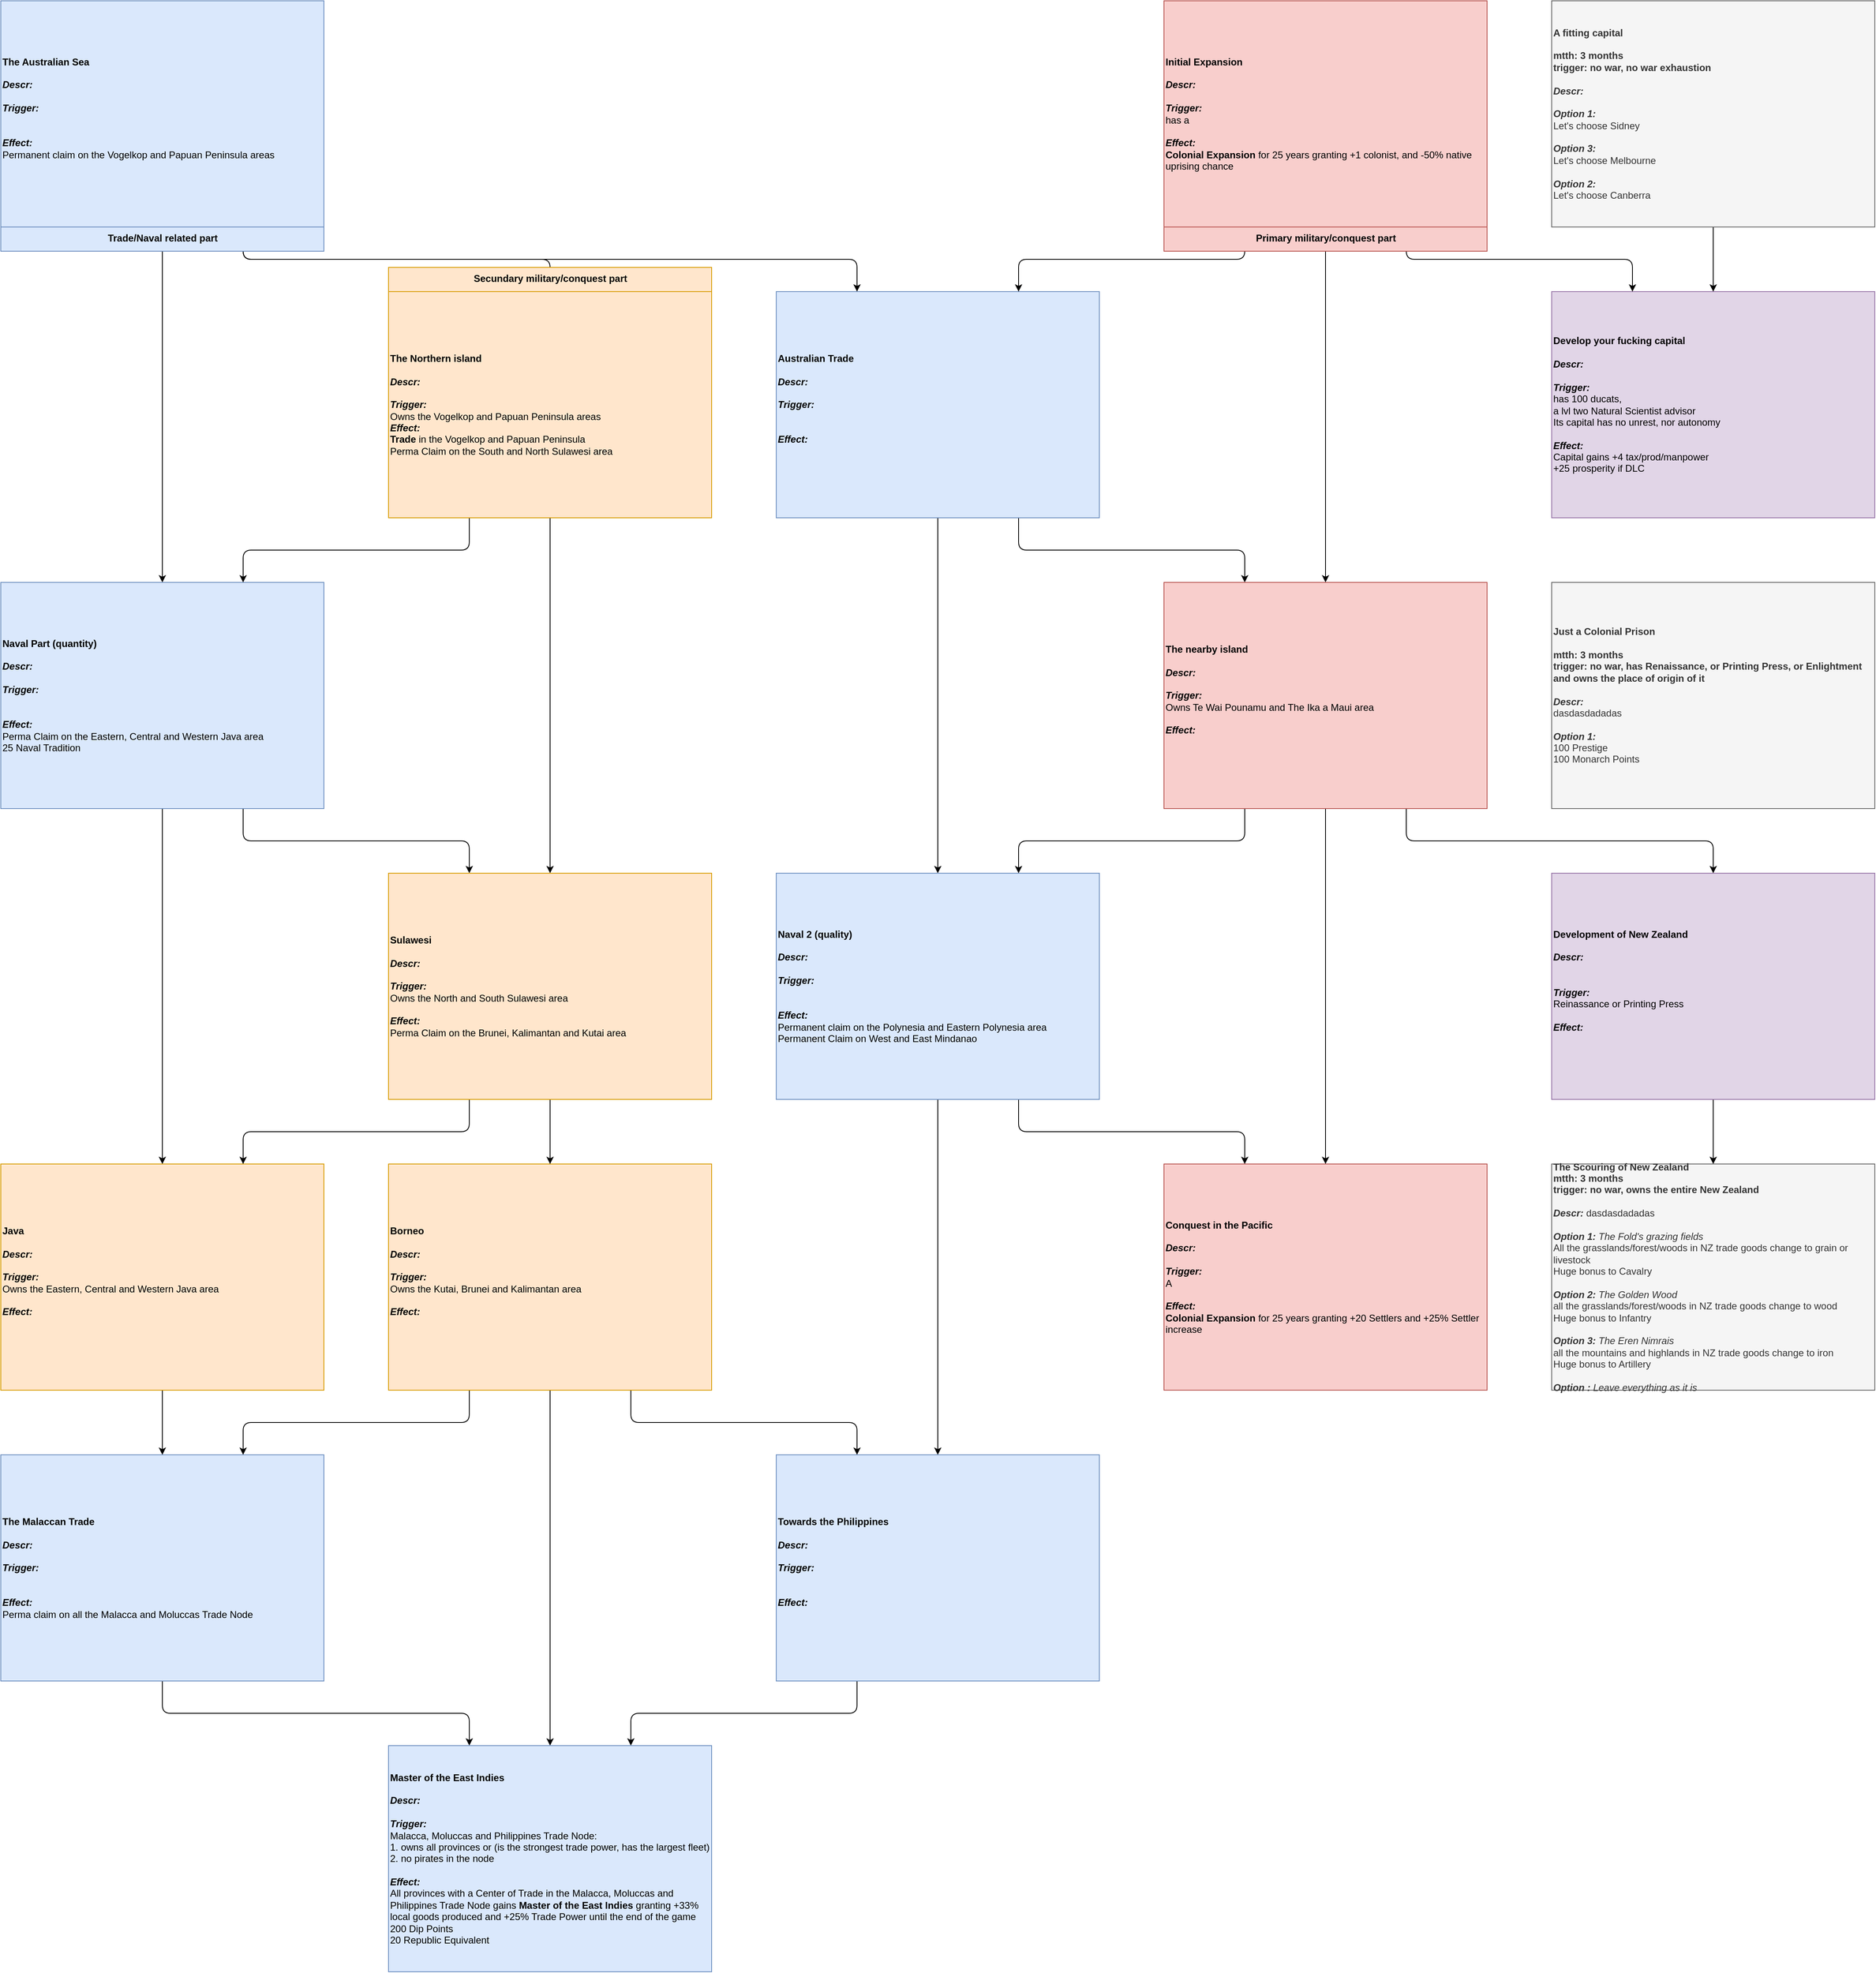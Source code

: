 <mxfile version="12.9.13" type="device"><diagram id="kzSDAJDjx9IFy4JvHGh8" name="Missions"><mxGraphModel dx="918" dy="956" grid="1" gridSize="10" guides="1" tooltips="1" connect="1" arrows="1" fold="1" page="1" pageScale="1" pageWidth="827" pageHeight="1169" math="0" shadow="0"><root><mxCell id="0"/><mxCell id="1" parent="0"/><mxCell id="Hifq5IkfQWLHuLUF-LU--10" value="&lt;div style=&quot;font-size: 12px&quot; align=&quot;left&quot;&gt;&lt;b&gt;Just a Colonial Prison&lt;/b&gt;&lt;/div&gt;&lt;div style=&quot;font-size: 12px&quot; align=&quot;left&quot;&gt;&lt;b&gt;&lt;br&gt;&lt;/b&gt;&lt;/div&gt;&lt;div style=&quot;font-size: 12px&quot; align=&quot;left&quot;&gt;&lt;div align=&quot;left&quot;&gt;&lt;b&gt;mtth: 3 months&lt;/b&gt;&lt;/div&gt;&lt;div align=&quot;left&quot;&gt;&lt;b&gt;trigger: no war, has Renaissance, or Printing Press, or Enlightment and owns the place of origin of it&lt;/b&gt;&lt;/div&gt;&lt;div align=&quot;left&quot;&gt;&lt;b&gt;&lt;br&gt;&lt;/b&gt;&lt;/div&gt;&lt;/div&gt;&lt;div style=&quot;font-size: 12px&quot; align=&quot;left&quot;&gt;&lt;b&gt;&lt;i&gt;Descr:&lt;/i&gt;&lt;/b&gt;&lt;/div&gt;&lt;div style=&quot;font-size: 12px&quot; align=&quot;left&quot;&gt;dasdasdadadas&lt;/div&gt;&lt;div style=&quot;font-size: 12px&quot; align=&quot;left&quot;&gt;&lt;br&gt;&lt;/div&gt;&lt;div style=&quot;font-size: 12px&quot; align=&quot;left&quot;&gt;&lt;b&gt;&lt;i&gt;Option 1:&lt;/i&gt;&lt;/b&gt;&lt;/div&gt;&lt;div style=&quot;font-size: 12px&quot; align=&quot;left&quot;&gt;100 Prestige&lt;/div&gt;&lt;div style=&quot;font-size: 12px&quot; align=&quot;left&quot;&gt;100 Monarch Points&lt;/div&gt;" style="rounded=0;whiteSpace=wrap;html=1;align=left;fontSize=12;fillColor=#f5f5f5;strokeColor=#666666;fontColor=#333333;" parent="1" vertex="1"><mxGeometry x="1920" y="720" width="400" height="280" as="geometry"/></mxCell><mxCell id="7qB0Jm-xOEijIZ-KUO2H-31" value="" style="edgeStyle=orthogonalEdgeStyle;rounded=1;orthogonalLoop=1;jettySize=auto;html=1;" parent="1" source="DmgnqgOjDcWuOeu8B90y-36" target="7qB0Jm-xOEijIZ-KUO2H-30" edge="1"><mxGeometry relative="1" as="geometry"/></mxCell><mxCell id="DmgnqgOjDcWuOeu8B90y-36" value="&lt;div style=&quot;font-size: 12px&quot; align=&quot;left&quot;&gt;&lt;b&gt;Development of New Zealand&lt;/b&gt;&lt;/div&gt;&lt;div style=&quot;font-size: 12px&quot; align=&quot;left&quot;&gt;&lt;br&gt;&lt;/div&gt;&lt;div style=&quot;font-size: 12px&quot; align=&quot;left&quot;&gt;&lt;b&gt;&lt;i&gt;Descr:&lt;/i&gt;&lt;/b&gt;&lt;/div&gt;&lt;div style=&quot;font-size: 12px&quot; align=&quot;left&quot;&gt;&lt;br&gt;&lt;/div&gt;&lt;div style=&quot;font-size: 12px&quot; align=&quot;left&quot;&gt;&lt;br&gt;&lt;/div&gt;&lt;div style=&quot;font-size: 12px&quot; align=&quot;left&quot;&gt;&lt;b&gt;&lt;i&gt;Trigger:&lt;/i&gt;&lt;/b&gt;&lt;/div&gt;&lt;div style=&quot;font-size: 12px&quot; align=&quot;left&quot;&gt;Reinassance or Printing Press&lt;/div&gt;&lt;div style=&quot;font-size: 12px&quot; align=&quot;left&quot;&gt;&lt;br&gt;&lt;/div&gt;&lt;div style=&quot;font-size: 12px&quot; align=&quot;left&quot;&gt;&lt;b&gt;&lt;i&gt;Effect:&lt;/i&gt;&lt;/b&gt;&lt;/div&gt;&lt;div style=&quot;font-size: 12px&quot; align=&quot;left&quot;&gt;&lt;br&gt;&lt;/div&gt;" style="rounded=0;whiteSpace=wrap;html=1;align=left;fontSize=12;fillColor=#e1d5e7;strokeColor=#9673a6;" parent="1" vertex="1"><mxGeometry x="1920" y="1080" width="400" height="280" as="geometry"/></mxCell><mxCell id="7qB0Jm-xOEijIZ-KUO2H-30" value="&lt;div style=&quot;font-size: 12px&quot; align=&quot;left&quot;&gt;&lt;b&gt;The Scouring of New Zealand&lt;/b&gt;&lt;/div&gt;&lt;div style=&quot;font-size: 12px&quot; align=&quot;left&quot;&gt;&lt;div align=&quot;left&quot;&gt;&lt;b&gt;mtth: 3 months&lt;/b&gt;&lt;br&gt;&lt;/div&gt;&lt;div align=&quot;left&quot;&gt;&lt;b&gt;trigger: no war, owns the entire New Zealand&lt;/b&gt;&lt;/div&gt;&lt;/div&gt;&lt;div style=&quot;font-size: 12px&quot; align=&quot;left&quot;&gt;&lt;br&gt;&lt;/div&gt;&lt;div style=&quot;font-size: 12px&quot; align=&quot;left&quot;&gt;&lt;b style=&quot;font-style: italic&quot;&gt;Descr:&lt;/b&gt;&amp;nbsp;&lt;span&gt;dasdasdadadas&lt;/span&gt;&lt;/div&gt;&lt;div style=&quot;font-size: 12px&quot; align=&quot;left&quot;&gt;&lt;br&gt;&lt;/div&gt;&lt;div style=&quot;font-size: 12px&quot; align=&quot;left&quot;&gt;&lt;i&gt;&lt;b&gt;Option 1: &lt;/b&gt;The Fold's grazing fields&lt;/i&gt;&lt;/div&gt;&lt;div style=&quot;font-size: 12px&quot; align=&quot;left&quot;&gt;All the grasslands/forest/woods in NZ trade goods change to grain or livestock&lt;/div&gt;&lt;div style=&quot;font-size: 12px&quot; align=&quot;left&quot;&gt;Huge bonus to Cavalry&lt;/div&gt;&lt;div style=&quot;font-size: 12px&quot; align=&quot;left&quot;&gt;&lt;br&gt;&lt;/div&gt;&lt;i&gt;&lt;b&gt;Option 2:&lt;/b&gt;&amp;nbsp;The Golden Wood&lt;/i&gt;&lt;div style=&quot;font-size: 12px&quot; align=&quot;left&quot;&gt;&lt;span&gt;all the grasslands/forest/woods in NZ&amp;nbsp;&lt;/span&gt;&lt;span&gt;trade goods&lt;/span&gt;&lt;span&gt;&amp;nbsp;&lt;/span&gt;&lt;span&gt;change to wood&lt;/span&gt;&lt;br&gt;&lt;/div&gt;&lt;div style=&quot;font-size: 12px&quot; align=&quot;left&quot;&gt;Huge bonus to Infantry&lt;span&gt;&lt;br&gt;&lt;/span&gt;&lt;/div&gt;&lt;div style=&quot;font-size: 12px&quot; align=&quot;left&quot;&gt;&lt;span&gt;&lt;br&gt;&lt;/span&gt;&lt;/div&gt;&lt;div style=&quot;font-size: 12px&quot; align=&quot;left&quot;&gt;&lt;span&gt;&lt;i&gt;&lt;b&gt;Option 3:&lt;/b&gt;&amp;nbsp;The Eren Nimrais&lt;/i&gt;&lt;/span&gt;&lt;/div&gt;&lt;div style=&quot;font-size: 12px&quot; align=&quot;left&quot;&gt;&lt;span&gt;all the mountains and highlands in NZ trade goods change to iron&lt;/span&gt;&lt;/div&gt;&lt;div style=&quot;font-size: 12px&quot; align=&quot;left&quot;&gt;&lt;span&gt;Huge bonus to Artillery&lt;/span&gt;&lt;/div&gt;&lt;div style=&quot;font-size: 12px&quot; align=&quot;left&quot;&gt;&lt;br&gt;&lt;/div&gt;&lt;div style=&quot;font-size: 12px&quot; align=&quot;left&quot;&gt;&lt;i&gt;&lt;b&gt;Option :&lt;/b&gt;&amp;nbsp;Leave everything as it is&lt;/i&gt;&lt;/div&gt;" style="rounded=0;whiteSpace=wrap;html=1;align=left;fontSize=12;fillColor=#f5f5f5;strokeColor=#666666;fontColor=#333333;" parent="1" vertex="1"><mxGeometry x="1920" y="1440" width="400" height="280" as="geometry"/></mxCell><mxCell id="Hifq5IkfQWLHuLUF-LU--17" value="&lt;div style=&quot;font-size: 12px&quot; align=&quot;left&quot;&gt;&lt;b&gt;Develop your fucking capital&amp;nbsp;&lt;/b&gt;&lt;/div&gt;&lt;div style=&quot;font-size: 12px&quot; align=&quot;left&quot;&gt;&lt;b&gt;&lt;br&gt;&lt;/b&gt;&lt;/div&gt;&lt;div style=&quot;font-size: 12px&quot; align=&quot;left&quot;&gt;&lt;font style=&quot;font-size: 12px&quot;&gt;&lt;span style=&quot;font-size: 12px&quot;&gt;&lt;font style=&quot;font-size: 12px&quot;&gt;&lt;i style=&quot;font-size: 12px&quot;&gt;&lt;b style=&quot;font-size: 12px&quot;&gt;Descr:&lt;/b&gt;&lt;/i&gt;&lt;/font&gt;&lt;/span&gt;&lt;/font&gt;&lt;/div&gt;&lt;div style=&quot;font-size: 12px&quot; align=&quot;left&quot;&gt;&lt;div align=&quot;left&quot; style=&quot;font-size: 12px&quot;&gt;&lt;br&gt;&lt;/div&gt;&lt;/div&gt;&lt;div style=&quot;font-size: 12px&quot; align=&quot;left&quot;&gt;&lt;font style=&quot;font-size: 12px&quot;&gt;&lt;b style=&quot;font-size: 12px&quot;&gt;&lt;i style=&quot;font-size: 12px&quot;&gt;Trigger:&lt;/i&gt;&lt;/b&gt;&lt;/font&gt;&lt;/div&gt;&lt;div style=&quot;font-size: 12px&quot; align=&quot;left&quot;&gt;has 100 ducats,&lt;/div&gt;&lt;div style=&quot;font-size: 12px&quot; align=&quot;left&quot;&gt;a lvl two Natural Scientist advisor&amp;nbsp;&lt;/div&gt;&lt;div style=&quot;font-size: 12px&quot; align=&quot;left&quot;&gt;Its capital has no unrest, nor autonomy&lt;/div&gt;&lt;div style=&quot;font-size: 12px&quot; align=&quot;left&quot;&gt;&lt;br&gt;&lt;/div&gt;&lt;div style=&quot;font-size: 12px&quot; align=&quot;left&quot;&gt;&lt;font style=&quot;font-size: 12px&quot;&gt;&lt;font style=&quot;font-size: 12px&quot;&gt;&lt;b style=&quot;font-size: 12px&quot;&gt;&lt;i style=&quot;font-size: 12px&quot;&gt;Effect:&lt;/i&gt;&lt;/b&gt;&lt;/font&gt;&lt;/font&gt;&lt;/div&gt;&lt;div style=&quot;font-size: 12px&quot; align=&quot;left&quot;&gt;Capital gains +4 tax/prod/manpower&lt;/div&gt;&lt;div style=&quot;font-size: 12px&quot; align=&quot;left&quot;&gt;+25 prosperity if DLC&lt;/div&gt;" style="rounded=0;whiteSpace=wrap;html=1;align=left;fontSize=12;fillColor=#e1d5e7;strokeColor=#9673a6;" parent="1" vertex="1"><mxGeometry x="1920" y="360" width="400" height="280" as="geometry"/></mxCell><mxCell id="7qB0Jm-xOEijIZ-KUO2H-29" style="edgeStyle=orthogonalEdgeStyle;rounded=1;orthogonalLoop=1;jettySize=auto;html=1;exitX=0.5;exitY=1;exitDx=0;exitDy=0;" parent="1" source="7qB0Jm-xOEijIZ-KUO2H-27" target="Hifq5IkfQWLHuLUF-LU--17" edge="1"><mxGeometry relative="1" as="geometry"/></mxCell><mxCell id="7qB0Jm-xOEijIZ-KUO2H-27" value="&lt;div style=&quot;font-size: 12px&quot; align=&quot;left&quot;&gt;&lt;b&gt;A fitting capital&lt;/b&gt;&lt;/div&gt;&lt;div style=&quot;font-size: 12px&quot; align=&quot;left&quot;&gt;&lt;b&gt;&lt;br&gt;&lt;/b&gt;&lt;/div&gt;&lt;div style=&quot;font-size: 12px&quot; align=&quot;left&quot;&gt;&lt;b&gt;mtth: 3 months&lt;/b&gt;&lt;/div&gt;&lt;div style=&quot;font-size: 12px&quot; align=&quot;left&quot;&gt;&lt;b&gt;trigger: no war, no war exhaustion&lt;/b&gt;&lt;/div&gt;&lt;div style=&quot;font-size: 12px&quot; align=&quot;left&quot;&gt;&lt;b&gt;&lt;br&gt;&lt;/b&gt;&lt;/div&gt;&lt;div style=&quot;font-size: 12px&quot; align=&quot;left&quot;&gt;&lt;font style=&quot;font-size: 12px&quot;&gt;&lt;span style=&quot;font-size: 12px&quot;&gt;&lt;font style=&quot;font-size: 12px&quot;&gt;&lt;i style=&quot;font-size: 12px&quot;&gt;&lt;b style=&quot;font-size: 12px&quot;&gt;Descr:&lt;/b&gt;&lt;/i&gt;&lt;/font&gt;&lt;/span&gt;&lt;/font&gt;&lt;/div&gt;&lt;div style=&quot;font-size: 12px&quot; align=&quot;left&quot;&gt;&lt;div align=&quot;left&quot; style=&quot;font-size: 12px&quot;&gt;&lt;br&gt;&lt;/div&gt;&lt;/div&gt;&lt;div style=&quot;font-size: 12px&quot; align=&quot;left&quot;&gt;&lt;font style=&quot;font-size: 12px&quot;&gt;&lt;b style=&quot;font-size: 12px&quot;&gt;&lt;i style=&quot;font-size: 12px&quot;&gt;Option 1:&lt;/i&gt;&lt;/b&gt;&lt;/font&gt;&lt;/div&gt;&lt;div style=&quot;font-size: 12px&quot; align=&quot;left&quot;&gt;Let's choose Sidney&lt;br&gt;&lt;/div&gt;&lt;div style=&quot;font-size: 12px&quot; align=&quot;left&quot;&gt;&lt;br&gt;&lt;/div&gt;&lt;div style=&quot;font-size: 12px&quot; align=&quot;left&quot;&gt;&lt;b&gt;&lt;i&gt;Option 3:&lt;/i&gt;&lt;/b&gt;&lt;/div&gt;&lt;div style=&quot;font-size: 12px&quot; align=&quot;left&quot;&gt;Let's choose Melbourne&lt;/div&gt;&lt;div style=&quot;font-size: 12px&quot; align=&quot;left&quot;&gt;&lt;br&gt;&lt;/div&gt;&lt;div style=&quot;font-size: 12px&quot; align=&quot;left&quot;&gt;&lt;div align=&quot;left&quot;&gt;&lt;b&gt;&lt;i&gt;Option 2:&lt;/i&gt;&lt;/b&gt;&lt;/div&gt;&lt;div align=&quot;left&quot;&gt;&lt;span&gt;Let's choose Canberra&lt;/span&gt;&lt;/div&gt;&lt;/div&gt;" style="rounded=0;whiteSpace=wrap;html=1;align=left;fontSize=12;fillColor=#f5f5f5;strokeColor=#666666;fontColor=#333333;" parent="1" vertex="1"><mxGeometry x="1920" width="400" height="280" as="geometry"/></mxCell><mxCell id="DmgnqgOjDcWuOeu8B90y-5" style="edgeStyle=orthogonalEdgeStyle;rounded=1;orthogonalLoop=1;jettySize=auto;html=1;exitX=0.75;exitY=1;exitDx=0;exitDy=0;" parent="1" source="VS-WX2oO7uqrwknDHlsG-9" target="DmgnqgOjDcWuOeu8B90y-3" edge="1"><mxGeometry relative="1" as="geometry"/></mxCell><mxCell id="DmgnqgOjDcWuOeu8B90y-6" style="edgeStyle=orthogonalEdgeStyle;rounded=1;orthogonalLoop=1;jettySize=auto;html=1;exitX=0.75;exitY=1;exitDx=0;exitDy=0;entryX=0.25;entryY=0;entryDx=0;entryDy=0;" parent="1" source="VS-WX2oO7uqrwknDHlsG-9" target="DmgnqgOjDcWuOeu8B90y-1" edge="1"><mxGeometry relative="1" as="geometry"/></mxCell><mxCell id="7qB0Jm-xOEijIZ-KUO2H-5" value="" style="edgeStyle=orthogonalEdgeStyle;rounded=1;orthogonalLoop=1;jettySize=auto;html=1;" parent="1" source="VS-WX2oO7uqrwknDHlsG-9" target="DmgnqgOjDcWuOeu8B90y-10" edge="1"><mxGeometry relative="1" as="geometry"><mxPoint x="680" y="360" as="targetPoint"/></mxGeometry></mxCell><mxCell id="VS-WX2oO7uqrwknDHlsG-9" value="&lt;div style=&quot;font-size: 12px&quot;&gt;&lt;div&gt;&lt;b&gt;The Australian Sea&lt;/b&gt;&lt;/div&gt;&lt;div&gt;&lt;b&gt;&lt;br&gt;&lt;/b&gt;&lt;/div&gt;&lt;div&gt;&lt;b&gt;&lt;i&gt;Descr:&lt;/i&gt;&lt;/b&gt;&lt;/div&gt;&lt;div&gt;&lt;br&gt;&lt;/div&gt;&lt;div&gt;&lt;b&gt;&lt;i&gt;Trigger:&lt;/i&gt;&lt;/b&gt;&lt;/div&gt;&lt;div&gt;&lt;br&gt;&lt;/div&gt;&lt;div&gt;&lt;br&gt;&lt;/div&gt;&lt;div&gt;&lt;b&gt;&lt;i&gt;Effect:&lt;/i&gt;&lt;/b&gt;&lt;/div&gt;&lt;div&gt;Permanent claim on the Vogelkop and Papuan Peninsula areas&lt;br&gt;&lt;/div&gt;&lt;div&gt;&lt;br&gt;&lt;/div&gt;&lt;/div&gt;" style="rounded=0;whiteSpace=wrap;html=1;align=left;fontSize=12;fillColor=#dae8fc;strokeColor=#6c8ebf;" parent="1" vertex="1"><mxGeometry width="400" height="280" as="geometry"/></mxCell><mxCell id="DmgnqgOjDcWuOeu8B90y-17" style="edgeStyle=orthogonalEdgeStyle;rounded=1;orthogonalLoop=1;jettySize=auto;html=1;exitX=0.75;exitY=1;exitDx=0;exitDy=0;entryX=0.25;entryY=0;entryDx=0;entryDy=0;" parent="1" source="DmgnqgOjDcWuOeu8B90y-10" target="DmgnqgOjDcWuOeu8B90y-15" edge="1"><mxGeometry relative="1" as="geometry"/></mxCell><mxCell id="7qB0Jm-xOEijIZ-KUO2H-11" style="edgeStyle=orthogonalEdgeStyle;rounded=1;orthogonalLoop=1;jettySize=auto;html=1;exitX=0.5;exitY=1;exitDx=0;exitDy=0;" parent="1" source="DmgnqgOjDcWuOeu8B90y-10" target="DmgnqgOjDcWuOeu8B90y-26" edge="1"><mxGeometry relative="1" as="geometry"/></mxCell><mxCell id="DmgnqgOjDcWuOeu8B90y-10" value="&lt;div style=&quot;font-size: 12px&quot;&gt;&lt;div&gt;&lt;b&gt;Naval Part (quantity)&lt;/b&gt;&lt;/div&gt;&lt;div&gt;&lt;b&gt;&lt;br&gt;&lt;/b&gt;&lt;/div&gt;&lt;div&gt;&lt;b&gt;&lt;i&gt;Descr:&lt;/i&gt;&lt;/b&gt;&lt;/div&gt;&lt;div&gt;&lt;br&gt;&lt;/div&gt;&lt;div&gt;&lt;b&gt;&lt;i&gt;Trigger:&lt;/i&gt;&lt;/b&gt;&lt;/div&gt;&lt;div&gt;&lt;br&gt;&lt;/div&gt;&lt;div&gt;&lt;br&gt;&lt;/div&gt;&lt;div&gt;&lt;b&gt;&lt;i&gt;Effect:&lt;/i&gt;&lt;/b&gt;&lt;/div&gt;&lt;div&gt;Perma Claim on the Eastern, Central and Western Java area&lt;/div&gt;&lt;div&gt;25 Naval Tradition&lt;/div&gt;&lt;/div&gt;" style="rounded=0;whiteSpace=wrap;html=1;align=left;fontSize=12;fillColor=#dae8fc;strokeColor=#6c8ebf;" parent="1" vertex="1"><mxGeometry y="720" width="400" height="280" as="geometry"/></mxCell><mxCell id="DmgnqgOjDcWuOeu8B90y-44" style="edgeStyle=orthogonalEdgeStyle;rounded=1;orthogonalLoop=1;jettySize=auto;html=1;exitX=0.75;exitY=1;exitDx=0;exitDy=0;entryX=0.25;entryY=0;entryDx=0;entryDy=0;" parent="1" source="DmgnqgOjDcWuOeu8B90y-29" target="DmgnqgOjDcWuOeu8B90y-40" edge="1"><mxGeometry relative="1" as="geometry"/></mxCell><mxCell id="7qB0Jm-xOEijIZ-KUO2H-6" style="edgeStyle=orthogonalEdgeStyle;rounded=1;orthogonalLoop=1;jettySize=auto;html=1;exitX=0.5;exitY=1;exitDx=0;exitDy=0;" parent="1" source="DmgnqgOjDcWuOeu8B90y-26" target="DmgnqgOjDcWuOeu8B90y-45" edge="1"><mxGeometry relative="1" as="geometry"/></mxCell><mxCell id="DmgnqgOjDcWuOeu8B90y-26" value="&lt;div style=&quot;font-size: 12px&quot;&gt;&lt;div&gt;&lt;b&gt;Java&lt;/b&gt;&lt;/div&gt;&lt;div&gt;&lt;b&gt;&lt;br&gt;&lt;/b&gt;&lt;/div&gt;&lt;div&gt;&lt;b&gt;&lt;i&gt;Descr:&lt;/i&gt;&lt;/b&gt;&lt;/div&gt;&lt;div&gt;&lt;br&gt;&lt;/div&gt;&lt;div&gt;&lt;b&gt;&lt;i&gt;Trigger:&lt;/i&gt;&lt;/b&gt;&lt;/div&gt;&lt;div&gt;Owns the Eastern, Central and Western Java area&lt;/div&gt;&lt;div&gt;&lt;br&gt;&lt;/div&gt;&lt;div&gt;&lt;b&gt;&lt;i&gt;Effect:&lt;/i&gt;&lt;/b&gt;&lt;/div&gt;&lt;div&gt;&lt;br&gt;&lt;/div&gt;&lt;/div&gt;" style="rounded=0;whiteSpace=wrap;html=1;align=left;fontSize=12;fillColor=#ffe6cc;strokeColor=#d79b00;" parent="1" vertex="1"><mxGeometry y="1440" width="400" height="280" as="geometry"/></mxCell><mxCell id="7qB0Jm-xOEijIZ-KUO2H-7" style="edgeStyle=orthogonalEdgeStyle;rounded=1;orthogonalLoop=1;jettySize=auto;html=1;exitX=0.25;exitY=1;exitDx=0;exitDy=0;entryX=0.75;entryY=0;entryDx=0;entryDy=0;" parent="1" source="DmgnqgOjDcWuOeu8B90y-29" target="DmgnqgOjDcWuOeu8B90y-45" edge="1"><mxGeometry relative="1" as="geometry"/></mxCell><mxCell id="7qB0Jm-xOEijIZ-KUO2H-15" value="" style="edgeStyle=orthogonalEdgeStyle;rounded=1;orthogonalLoop=1;jettySize=auto;html=1;" parent="1" source="DmgnqgOjDcWuOeu8B90y-29" target="7qB0Jm-xOEijIZ-KUO2H-12" edge="1"><mxGeometry relative="1" as="geometry"><mxPoint x="680" y="1800" as="targetPoint"/></mxGeometry></mxCell><mxCell id="DmgnqgOjDcWuOeu8B90y-29" value="&lt;div style=&quot;font-size: 12px&quot;&gt;&lt;div&gt;&lt;b&gt;Borneo&lt;/b&gt;&lt;/div&gt;&lt;div&gt;&lt;b&gt;&lt;br&gt;&lt;/b&gt;&lt;/div&gt;&lt;div&gt;&lt;b&gt;&lt;i&gt;Descr:&lt;/i&gt;&lt;/b&gt;&lt;/div&gt;&lt;div&gt;&lt;br&gt;&lt;/div&gt;&lt;div&gt;&lt;b&gt;&lt;i&gt;Trigger:&lt;/i&gt;&lt;/b&gt;&lt;/div&gt;&lt;div&gt;Owns the Kutai, Brunei and Kalimantan area&lt;/div&gt;&lt;div&gt;&lt;br&gt;&lt;/div&gt;&lt;div&gt;&lt;b&gt;&lt;i&gt;Effect:&lt;/i&gt;&lt;/b&gt;&lt;/div&gt;&lt;div&gt;&lt;br&gt;&lt;/div&gt;&lt;/div&gt;" style="rounded=0;whiteSpace=wrap;html=1;align=left;fontSize=12;fillColor=#ffe6cc;strokeColor=#d79b00;" parent="1" vertex="1"><mxGeometry x="480" y="1440" width="400" height="280" as="geometry"/></mxCell><mxCell id="DmgnqgOjDcWuOeu8B90y-25" style="edgeStyle=orthogonalEdgeStyle;rounded=1;orthogonalLoop=1;jettySize=auto;html=1;exitX=0.75;exitY=1;exitDx=0;exitDy=0;entryX=0.25;entryY=0;entryDx=0;entryDy=0;" parent="1" source="DmgnqgOjDcWuOeu8B90y-1" target="DmgnqgOjDcWuOeu8B90y-23" edge="1"><mxGeometry relative="1" as="geometry"/></mxCell><mxCell id="DmgnqgOjDcWuOeu8B90y-32" value="" style="edgeStyle=orthogonalEdgeStyle;rounded=1;orthogonalLoop=1;jettySize=auto;html=1;" parent="1" source="DmgnqgOjDcWuOeu8B90y-1" target="DmgnqgOjDcWuOeu8B90y-31" edge="1"><mxGeometry relative="1" as="geometry"/></mxCell><mxCell id="DmgnqgOjDcWuOeu8B90y-1" value="&lt;div style=&quot;font-size: 12px&quot;&gt;&lt;div&gt;&lt;b&gt;Australian Trade&lt;/b&gt;&lt;/div&gt;&lt;div&gt;&lt;b&gt;&lt;br&gt;&lt;/b&gt;&lt;/div&gt;&lt;div&gt;&lt;b&gt;&lt;i&gt;Descr:&lt;/i&gt;&lt;/b&gt;&lt;/div&gt;&lt;div&gt;&lt;br&gt;&lt;/div&gt;&lt;div&gt;&lt;b&gt;&lt;i&gt;Trigger:&lt;/i&gt;&lt;/b&gt;&lt;/div&gt;&lt;div&gt;&lt;br&gt;&lt;/div&gt;&lt;div&gt;&lt;br&gt;&lt;/div&gt;&lt;div&gt;&lt;b&gt;&lt;i&gt;Effect:&lt;/i&gt;&lt;/b&gt;&lt;/div&gt;&lt;div&gt;&lt;br&gt;&lt;/div&gt;&lt;/div&gt;" style="rounded=0;whiteSpace=wrap;html=1;align=left;fontSize=12;fillColor=#dae8fc;strokeColor=#6c8ebf;" parent="1" vertex="1"><mxGeometry x="960" y="360" width="400" height="280" as="geometry"/></mxCell><mxCell id="DmgnqgOjDcWuOeu8B90y-55" style="edgeStyle=orthogonalEdgeStyle;rounded=1;orthogonalLoop=1;jettySize=auto;html=1;exitX=0.75;exitY=1;exitDx=0;exitDy=0;entryX=0.25;entryY=0;entryDx=0;entryDy=0;" parent="1" source="DmgnqgOjDcWuOeu8B90y-31" target="DmgnqgOjDcWuOeu8B90y-53" edge="1"><mxGeometry relative="1" as="geometry"/></mxCell><mxCell id="7qB0Jm-xOEijIZ-KUO2H-19" style="edgeStyle=orthogonalEdgeStyle;rounded=1;orthogonalLoop=1;jettySize=auto;html=1;exitX=0.5;exitY=1;exitDx=0;exitDy=0;" parent="1" source="DmgnqgOjDcWuOeu8B90y-31" target="DmgnqgOjDcWuOeu8B90y-40" edge="1"><mxGeometry relative="1" as="geometry"/></mxCell><mxCell id="DmgnqgOjDcWuOeu8B90y-31" value="&lt;div style=&quot;font-size: 12px&quot;&gt;&lt;div&gt;&lt;b&gt;Naval 2 (quality)&lt;/b&gt;&lt;/div&gt;&lt;div&gt;&lt;b&gt;&lt;br&gt;&lt;/b&gt;&lt;/div&gt;&lt;div&gt;&lt;b&gt;&lt;i&gt;Descr:&lt;/i&gt;&lt;/b&gt;&lt;/div&gt;&lt;div&gt;&lt;br&gt;&lt;/div&gt;&lt;div&gt;&lt;b&gt;&lt;i&gt;Trigger:&lt;/i&gt;&lt;/b&gt;&lt;/div&gt;&lt;div&gt;&lt;br&gt;&lt;/div&gt;&lt;div&gt;&lt;br&gt;&lt;/div&gt;&lt;div&gt;&lt;b&gt;&lt;i&gt;Effect:&lt;/i&gt;&lt;/b&gt;&lt;/div&gt;&lt;div&gt;Permanent claim on the Polynesia and Eastern Polynesia area&lt;/div&gt;&lt;div&gt;Permanent Claim on West and East Mindanao&lt;/div&gt;&lt;/div&gt;" style="rounded=0;whiteSpace=wrap;html=1;align=left;fontSize=12;fillColor=#dae8fc;strokeColor=#6c8ebf;" parent="1" vertex="1"><mxGeometry x="960" y="1080" width="400" height="280" as="geometry"/></mxCell><mxCell id="7qB0Jm-xOEijIZ-KUO2H-16" style="edgeStyle=orthogonalEdgeStyle;rounded=1;orthogonalLoop=1;jettySize=auto;html=1;exitX=0.25;exitY=1;exitDx=0;exitDy=0;entryX=0.75;entryY=0;entryDx=0;entryDy=0;" parent="1" source="DmgnqgOjDcWuOeu8B90y-40" target="7qB0Jm-xOEijIZ-KUO2H-12" edge="1"><mxGeometry relative="1" as="geometry"/></mxCell><mxCell id="DmgnqgOjDcWuOeu8B90y-40" value="&lt;div style=&quot;font-size: 12px&quot;&gt;&lt;div&gt;&lt;b&gt;Towards the Philippines&lt;/b&gt;&lt;/div&gt;&lt;div&gt;&lt;b&gt;&lt;br&gt;&lt;/b&gt;&lt;/div&gt;&lt;div&gt;&lt;b&gt;&lt;i&gt;Descr:&lt;/i&gt;&lt;/b&gt;&lt;/div&gt;&lt;div&gt;&lt;br&gt;&lt;/div&gt;&lt;div&gt;&lt;b&gt;&lt;i&gt;Trigger:&lt;/i&gt;&lt;/b&gt;&lt;/div&gt;&lt;div&gt;&lt;br&gt;&lt;/div&gt;&lt;div&gt;&lt;br&gt;&lt;/div&gt;&lt;div&gt;&lt;b&gt;&lt;i&gt;Effect:&lt;/i&gt;&lt;/b&gt;&lt;/div&gt;&lt;div&gt;&lt;br&gt;&lt;/div&gt;&lt;/div&gt;" style="rounded=0;whiteSpace=wrap;html=1;align=left;fontSize=12;fillColor=#dae8fc;strokeColor=#6c8ebf;" parent="1" vertex="1"><mxGeometry x="960" y="1800" width="400" height="280" as="geometry"/></mxCell><mxCell id="7qB0Jm-xOEijIZ-KUO2H-13" value="" style="edgeStyle=orthogonalEdgeStyle;rounded=1;orthogonalLoop=1;jettySize=auto;html=1;exitX=0.5;exitY=1;exitDx=0;exitDy=0;entryX=0.25;entryY=0;entryDx=0;entryDy=0;" parent="1" source="DmgnqgOjDcWuOeu8B90y-45" target="7qB0Jm-xOEijIZ-KUO2H-12" edge="1"><mxGeometry relative="1" as="geometry"/></mxCell><mxCell id="DmgnqgOjDcWuOeu8B90y-45" value="&lt;div style=&quot;font-size: 12px&quot;&gt;&lt;div&gt;&lt;b&gt;The Malaccan Trade&lt;/b&gt;&lt;/div&gt;&lt;div&gt;&lt;b&gt;&lt;br&gt;&lt;/b&gt;&lt;/div&gt;&lt;div&gt;&lt;b&gt;&lt;i&gt;Descr:&lt;/i&gt;&lt;/b&gt;&lt;/div&gt;&lt;div&gt;&lt;br&gt;&lt;/div&gt;&lt;div&gt;&lt;b&gt;&lt;i&gt;Trigger:&lt;/i&gt;&lt;/b&gt;&lt;/div&gt;&lt;div&gt;&lt;br&gt;&lt;/div&gt;&lt;div&gt;&lt;br&gt;&lt;/div&gt;&lt;div&gt;&lt;b&gt;&lt;i&gt;Effect:&lt;/i&gt;&lt;/b&gt;&lt;/div&gt;&lt;div&gt;Perma claim on all the Malacca and Moluccas Trade Node&lt;/div&gt;&lt;/div&gt;" style="rounded=0;whiteSpace=wrap;html=1;align=left;fontSize=12;fillColor=#dae8fc;strokeColor=#6c8ebf;" parent="1" vertex="1"><mxGeometry y="1800" width="400" height="280" as="geometry"/></mxCell><mxCell id="7qB0Jm-xOEijIZ-KUO2H-12" value="&lt;div style=&quot;font-size: 12px&quot;&gt;&lt;div&gt;&lt;b&gt;Master of the East Indies&lt;/b&gt;&lt;/div&gt;&lt;div&gt;&lt;b&gt;&lt;br&gt;&lt;/b&gt;&lt;/div&gt;&lt;div&gt;&lt;b&gt;&lt;i&gt;Descr:&lt;/i&gt;&lt;/b&gt;&lt;/div&gt;&lt;div&gt;&lt;br&gt;&lt;/div&gt;&lt;div&gt;&lt;b&gt;&lt;i&gt;Trigger:&lt;/i&gt;&lt;/b&gt;&lt;/div&gt;&lt;div&gt;Malacca, Moluccas and Philippines Trade Node:&lt;/div&gt;&lt;div&gt;1. owns all provinces or (is the strongest trade power, has the largest fleet)&lt;/div&gt;&lt;div&gt;2. no pirates in the node&lt;/div&gt;&lt;div&gt;&lt;div&gt;&lt;br&gt;&lt;/div&gt;&lt;/div&gt;&lt;div&gt;&lt;b&gt;&lt;i&gt;Effect:&lt;/i&gt;&lt;/b&gt;&lt;/div&gt;&lt;div&gt;All provinces with a Center of Trade in the Malacca, Moluccas and Philippines Trade Node gains &lt;b&gt;Master of the East Indies&lt;/b&gt;&amp;nbsp;granting +33% local goods produced and +25% Trade Power until the end of the game&lt;/div&gt;&lt;div&gt;200 Dip Points&lt;/div&gt;&lt;div&gt;20 Republic Equivalent&lt;/div&gt;&lt;/div&gt;" style="rounded=0;whiteSpace=wrap;html=1;align=left;fontSize=12;fillColor=#dae8fc;strokeColor=#6c8ebf;" parent="1" vertex="1"><mxGeometry x="480" y="2160" width="400" height="280" as="geometry"/></mxCell><mxCell id="w6SWjsJNd_PJqNKlExnE-12" value="" style="edgeStyle=orthogonalEdgeStyle;rounded=0;orthogonalLoop=1;jettySize=auto;html=1;" parent="1" edge="1"><mxGeometry relative="1" as="geometry"><mxPoint x="-1360" y="720.071" as="sourcePoint"/></mxGeometry></mxCell><mxCell id="w6SWjsJNd_PJqNKlExnE-16" value="" style="edgeStyle=orthogonalEdgeStyle;rounded=0;orthogonalLoop=1;jettySize=auto;html=1;" parent="1" edge="1"><mxGeometry relative="1" as="geometry"><mxPoint x="-1360" y="1120.071" as="sourcePoint"/></mxGeometry></mxCell><mxCell id="DmgnqgOjDcWuOeu8B90y-24" value="" style="edgeStyle=orthogonalEdgeStyle;rounded=1;orthogonalLoop=1;jettySize=auto;html=1;" parent="1" source="VS-WX2oO7uqrwknDHlsG-5" target="DmgnqgOjDcWuOeu8B90y-23" edge="1"><mxGeometry relative="1" as="geometry"/></mxCell><mxCell id="7qB0Jm-xOEijIZ-KUO2H-3" style="edgeStyle=orthogonalEdgeStyle;rounded=1;orthogonalLoop=1;jettySize=auto;html=1;exitX=0.25;exitY=1;exitDx=0;exitDy=0;entryX=0.75;entryY=0;entryDx=0;entryDy=0;" parent="1" source="VS-WX2oO7uqrwknDHlsG-5" target="DmgnqgOjDcWuOeu8B90y-1" edge="1"><mxGeometry relative="1" as="geometry"/></mxCell><mxCell id="y0Yw5qYxK-QlZqhDeqju-1" style="edgeStyle=orthogonalEdgeStyle;rounded=1;orthogonalLoop=1;jettySize=auto;html=1;exitX=0.75;exitY=1;exitDx=0;exitDy=0;entryX=0.25;entryY=0;entryDx=0;entryDy=0;" parent="1" source="VS-WX2oO7uqrwknDHlsG-5" target="Hifq5IkfQWLHuLUF-LU--17" edge="1"><mxGeometry relative="1" as="geometry"/></mxCell><mxCell id="VS-WX2oO7uqrwknDHlsG-5" value="&lt;div style=&quot;font-size: 12px&quot;&gt;&lt;div&gt;&lt;b&gt;Initial Expansion&lt;/b&gt;&lt;/div&gt;&lt;div&gt;&lt;b&gt;&lt;br&gt;&lt;/b&gt;&lt;/div&gt;&lt;div&gt;&lt;b&gt;&lt;i&gt;Descr:&lt;/i&gt;&lt;/b&gt;&lt;/div&gt;&lt;div&gt;&lt;br&gt;&lt;/div&gt;&lt;div&gt;&lt;b&gt;&lt;i&gt;Trigger:&lt;/i&gt;&lt;/b&gt;&lt;/div&gt;&lt;div&gt;has a&amp;nbsp;&lt;/div&gt;&lt;div&gt;&lt;br&gt;&lt;/div&gt;&lt;div&gt;&lt;b&gt;&lt;i&gt;Effect:&lt;/i&gt;&lt;/b&gt;&lt;/div&gt;&lt;div&gt;&lt;b&gt;Colonial Expansion&lt;/b&gt;&amp;nbsp;for 25 years granting +1 colonist, and -50% native uprising chance&lt;/div&gt;&lt;/div&gt;" style="rounded=0;whiteSpace=wrap;html=1;align=left;fontSize=12;fillColor=#f8cecc;strokeColor=#b85450;" parent="1" vertex="1"><mxGeometry x="1440" width="400" height="280" as="geometry"/></mxCell><mxCell id="DmgnqgOjDcWuOeu8B90y-38" style="edgeStyle=orthogonalEdgeStyle;rounded=1;orthogonalLoop=1;jettySize=auto;html=1;exitX=0.75;exitY=1;exitDx=0;exitDy=0;" parent="1" source="DmgnqgOjDcWuOeu8B90y-23" target="DmgnqgOjDcWuOeu8B90y-36" edge="1"><mxGeometry relative="1" as="geometry"/></mxCell><mxCell id="DmgnqgOjDcWuOeu8B90y-54" value="" style="edgeStyle=orthogonalEdgeStyle;rounded=1;orthogonalLoop=1;jettySize=auto;html=1;" parent="1" source="DmgnqgOjDcWuOeu8B90y-23" target="DmgnqgOjDcWuOeu8B90y-53" edge="1"><mxGeometry relative="1" as="geometry"/></mxCell><mxCell id="7qB0Jm-xOEijIZ-KUO2H-18" style="edgeStyle=orthogonalEdgeStyle;rounded=1;orthogonalLoop=1;jettySize=auto;html=1;exitX=0.25;exitY=1;exitDx=0;exitDy=0;entryX=0.75;entryY=0;entryDx=0;entryDy=0;" parent="1" source="DmgnqgOjDcWuOeu8B90y-23" target="DmgnqgOjDcWuOeu8B90y-31" edge="1"><mxGeometry relative="1" as="geometry"/></mxCell><mxCell id="DmgnqgOjDcWuOeu8B90y-23" value="&lt;div style=&quot;font-size: 12px&quot;&gt;&lt;div&gt;&lt;b&gt;The nearby island&lt;/b&gt;&lt;/div&gt;&lt;div&gt;&lt;b&gt;&lt;br&gt;&lt;/b&gt;&lt;/div&gt;&lt;div&gt;&lt;b&gt;&lt;i&gt;Descr:&lt;/i&gt;&lt;/b&gt;&lt;/div&gt;&lt;div&gt;&lt;br&gt;&lt;/div&gt;&lt;div&gt;&lt;b&gt;&lt;i&gt;Trigger:&lt;/i&gt;&lt;/b&gt;&lt;/div&gt;&lt;div&gt;Owns Te Wai Pounamu and The Ika a Maui area&lt;/div&gt;&lt;div&gt;&lt;br&gt;&lt;/div&gt;&lt;div&gt;&lt;b&gt;&lt;i&gt;Effect:&lt;/i&gt;&lt;/b&gt;&lt;/div&gt;&lt;div&gt;&lt;br&gt;&lt;/div&gt;&lt;/div&gt;" style="rounded=0;whiteSpace=wrap;html=1;align=left;fontSize=12;fillColor=#f8cecc;strokeColor=#b85450;" parent="1" vertex="1"><mxGeometry x="1440" y="720" width="400" height="280" as="geometry"/></mxCell><mxCell id="DmgnqgOjDcWuOeu8B90y-53" value="&lt;div style=&quot;font-size: 12px&quot;&gt;&lt;div&gt;&lt;b&gt;Conquest in the Pacific&lt;/b&gt;&lt;/div&gt;&lt;div&gt;&lt;b&gt;&lt;br&gt;&lt;/b&gt;&lt;/div&gt;&lt;div&gt;&lt;b&gt;&lt;i&gt;Descr:&lt;/i&gt;&lt;/b&gt;&lt;/div&gt;&lt;div&gt;&lt;br&gt;&lt;/div&gt;&lt;div&gt;&lt;b&gt;&lt;i&gt;Trigger:&lt;/i&gt;&lt;/b&gt;&lt;/div&gt;&lt;div&gt;A&lt;/div&gt;&lt;div&gt;&lt;br&gt;&lt;/div&gt;&lt;div&gt;&lt;b&gt;&lt;i&gt;Effect:&lt;/i&gt;&lt;/b&gt;&lt;/div&gt;&lt;div&gt;&lt;b&gt;Colonial Expansion&lt;/b&gt;&amp;nbsp;for 25 years granting +20 Settlers and +25% Settler increase&lt;/div&gt;&lt;/div&gt;" style="rounded=0;whiteSpace=wrap;html=1;align=left;fontSize=12;fillColor=#f8cecc;strokeColor=#b85450;" parent="1" vertex="1"><mxGeometry x="1440" y="1440" width="400" height="280" as="geometry"/></mxCell><mxCell id="yrQwM_ZOXLAgXuqmaFQ8-32" value="" style="edgeStyle=orthogonalEdgeStyle;orthogonalLoop=1;jettySize=auto;html=1;fontSize=12;rounded=0;" parent="1" edge="1"><mxGeometry relative="1" as="geometry"><mxPoint x="80" y="3520" as="sourcePoint"/></mxGeometry></mxCell><mxCell id="yrQwM_ZOXLAgXuqmaFQ8-34" value="" style="edgeStyle=orthogonalEdgeStyle;orthogonalLoop=1;jettySize=auto;html=1;fontSize=12;rounded=0;" parent="1" edge="1"><mxGeometry relative="1" as="geometry"><mxPoint x="-400" y="3520" as="sourcePoint"/></mxGeometry></mxCell><mxCell id="DmgnqgOjDcWuOeu8B90y-16" value="" style="edgeStyle=orthogonalEdgeStyle;rounded=1;orthogonalLoop=1;jettySize=auto;html=1;" parent="1" source="DmgnqgOjDcWuOeu8B90y-3" target="DmgnqgOjDcWuOeu8B90y-15" edge="1"><mxGeometry relative="1" as="geometry"/></mxCell><mxCell id="7qB0Jm-xOEijIZ-KUO2H-9" style="edgeStyle=orthogonalEdgeStyle;rounded=1;orthogonalLoop=1;jettySize=auto;html=1;exitX=0.25;exitY=1;exitDx=0;exitDy=0;entryX=0.75;entryY=0;entryDx=0;entryDy=0;" parent="1" source="DmgnqgOjDcWuOeu8B90y-3" target="DmgnqgOjDcWuOeu8B90y-10" edge="1"><mxGeometry relative="1" as="geometry"/></mxCell><mxCell id="DmgnqgOjDcWuOeu8B90y-3" value="&lt;div style=&quot;font-size: 12px&quot;&gt;&lt;b&gt;The Northern island&lt;/b&gt;&lt;/div&gt;&lt;div style=&quot;font-size: 12px&quot;&gt;&lt;b&gt;&lt;br&gt;&lt;/b&gt;&lt;/div&gt;&lt;div style=&quot;font-size: 12px&quot;&gt;&lt;font style=&quot;font-size: 12px&quot;&gt;&lt;b style=&quot;font-size: 12px&quot;&gt;&lt;i style=&quot;font-size: 12px&quot;&gt;Descr:&lt;/i&gt;&lt;/b&gt;&lt;/font&gt;&lt;/div&gt;&lt;div style=&quot;font-size: 12px&quot;&gt;&lt;br&gt;&lt;/div&gt;&lt;div style=&quot;font-size: 12px&quot;&gt;&lt;font style=&quot;font-size: 12px&quot;&gt;&lt;b style=&quot;font-size: 12px&quot;&gt;&lt;i style=&quot;font-size: 12px&quot;&gt;Trigger:&lt;/i&gt;&lt;/b&gt;&lt;/font&gt;&lt;/div&gt;&lt;div style=&quot;font-size: 12px&quot;&gt;&lt;font style=&quot;font-size: 12px&quot;&gt;Owns the Vogelkop and Papuan Peninsula areas&lt;/font&gt;&lt;/div&gt;&lt;div style=&quot;font-size: 12px&quot;&gt;&lt;font style=&quot;font-size: 12px&quot;&gt;&lt;b style=&quot;font-size: 12px&quot;&gt;&lt;i style=&quot;font-size: 12px&quot;&gt;Effect:&lt;/i&gt;&lt;/b&gt;&lt;/font&gt;&lt;/div&gt;&lt;div style=&quot;font-size: 12px&quot;&gt;&lt;div style=&quot;font-size: 12px&quot;&gt;&lt;b&gt;Trade&lt;/b&gt;&amp;nbsp;in the Vogelkop and Papuan Peninsula&amp;nbsp;&lt;/div&gt;&lt;div style=&quot;font-size: 12px&quot;&gt;Perma Claim on the South and North Sulawesi area&lt;/div&gt;&lt;/div&gt;" style="rounded=0;whiteSpace=wrap;html=1;align=left;fontSize=12;fillColor=#ffe6cc;strokeColor=#d79b00;" parent="1" vertex="1"><mxGeometry x="480" y="360" width="400" height="280" as="geometry"/></mxCell><mxCell id="DmgnqgOjDcWuOeu8B90y-39" style="edgeStyle=orthogonalEdgeStyle;rounded=1;orthogonalLoop=1;jettySize=auto;html=1;exitX=0.5;exitY=1;exitDx=0;exitDy=0;" parent="1" source="DmgnqgOjDcWuOeu8B90y-15" target="DmgnqgOjDcWuOeu8B90y-29" edge="1"><mxGeometry relative="1" as="geometry"/></mxCell><mxCell id="7qB0Jm-xOEijIZ-KUO2H-10" style="edgeStyle=orthogonalEdgeStyle;rounded=1;orthogonalLoop=1;jettySize=auto;html=1;exitX=0.25;exitY=1;exitDx=0;exitDy=0;entryX=0.75;entryY=0;entryDx=0;entryDy=0;" parent="1" source="DmgnqgOjDcWuOeu8B90y-15" target="DmgnqgOjDcWuOeu8B90y-26" edge="1"><mxGeometry relative="1" as="geometry"/></mxCell><mxCell id="DmgnqgOjDcWuOeu8B90y-15" value="&lt;div style=&quot;font-size: 12px&quot;&gt;&lt;b&gt;Sulawesi&lt;/b&gt;&lt;/div&gt;&lt;div style=&quot;font-size: 12px&quot;&gt;&lt;b&gt;&lt;br&gt;&lt;/b&gt;&lt;/div&gt;&lt;div style=&quot;font-size: 12px&quot;&gt;&lt;font style=&quot;font-size: 12px&quot;&gt;&lt;b style=&quot;font-size: 12px&quot;&gt;&lt;i style=&quot;font-size: 12px&quot;&gt;Descr:&lt;/i&gt;&lt;/b&gt;&lt;/font&gt;&lt;/div&gt;&lt;div style=&quot;font-size: 12px&quot;&gt;&lt;br&gt;&lt;/div&gt;&lt;div style=&quot;font-size: 12px&quot;&gt;&lt;font style=&quot;font-size: 12px&quot;&gt;&lt;b style=&quot;font-size: 12px&quot;&gt;&lt;i style=&quot;font-size: 12px&quot;&gt;Trigger:&lt;/i&gt;&lt;/b&gt;&lt;/font&gt;&lt;/div&gt;&lt;div style=&quot;font-size: 12px&quot;&gt;Owns the North and South Sulawesi area&lt;/div&gt;&lt;div style=&quot;font-size: 12px&quot;&gt;&lt;font style=&quot;font-size: 12px&quot;&gt;&lt;br style=&quot;font-size: 12px&quot;&gt;&lt;/font&gt;&lt;/div&gt;&lt;div style=&quot;font-size: 12px&quot;&gt;&lt;font style=&quot;font-size: 12px&quot;&gt;&lt;b style=&quot;font-size: 12px&quot;&gt;&lt;i style=&quot;font-size: 12px&quot;&gt;Effect:&lt;/i&gt;&lt;/b&gt;&lt;/font&gt;&lt;/div&gt;&lt;div style=&quot;font-size: 12px&quot;&gt;Perma Claim on the Brunei, Kalimantan and Kutai area&lt;/div&gt;" style="rounded=0;whiteSpace=wrap;html=1;align=left;fontSize=12;fillColor=#ffe6cc;strokeColor=#d79b00;" parent="1" vertex="1"><mxGeometry x="480" y="1080" width="400" height="280" as="geometry"/></mxCell><mxCell id="h8s-hCxMcf2PMTDbwtCN-22" value="" style="edgeStyle=orthogonalEdgeStyle;orthogonalLoop=1;jettySize=auto;html=1;fontSize=18;rounded=0;" parent="1" edge="1"><mxGeometry relative="1" as="geometry"><mxPoint x="-800" y="4240" as="sourcePoint"/></mxGeometry></mxCell><mxCell id="qPmOHIH1bKVGM6QNh14A-19" value="Trade/Naval related part" style="text;html=1;fontSize=12;align=center;fontStyle=1;fillColor=#dae8fc;strokeColor=#6c8ebf;" parent="1" vertex="1"><mxGeometry y="280" width="400" height="30" as="geometry"/></mxCell><mxCell id="qPmOHIH1bKVGM6QNh14A-20" value="Secundary military/conquest part" style="text;html=1;fontSize=12;fontStyle=1;align=center;fillColor=#ffe6cc;strokeColor=#d79b00;" parent="1" vertex="1"><mxGeometry x="480" y="330" width="400" height="30" as="geometry"/></mxCell><mxCell id="DmgnqgOjDcWuOeu8B90y-9" value="Primary military/conquest part" style="text;html=1;fontSize=12;fontStyle=1;align=center;fillColor=#f8cecc;strokeColor=#b85450;" parent="1" vertex="1"><mxGeometry x="1440" y="280" width="400" height="30" as="geometry"/></mxCell></root></mxGraphModel></diagram></mxfile>